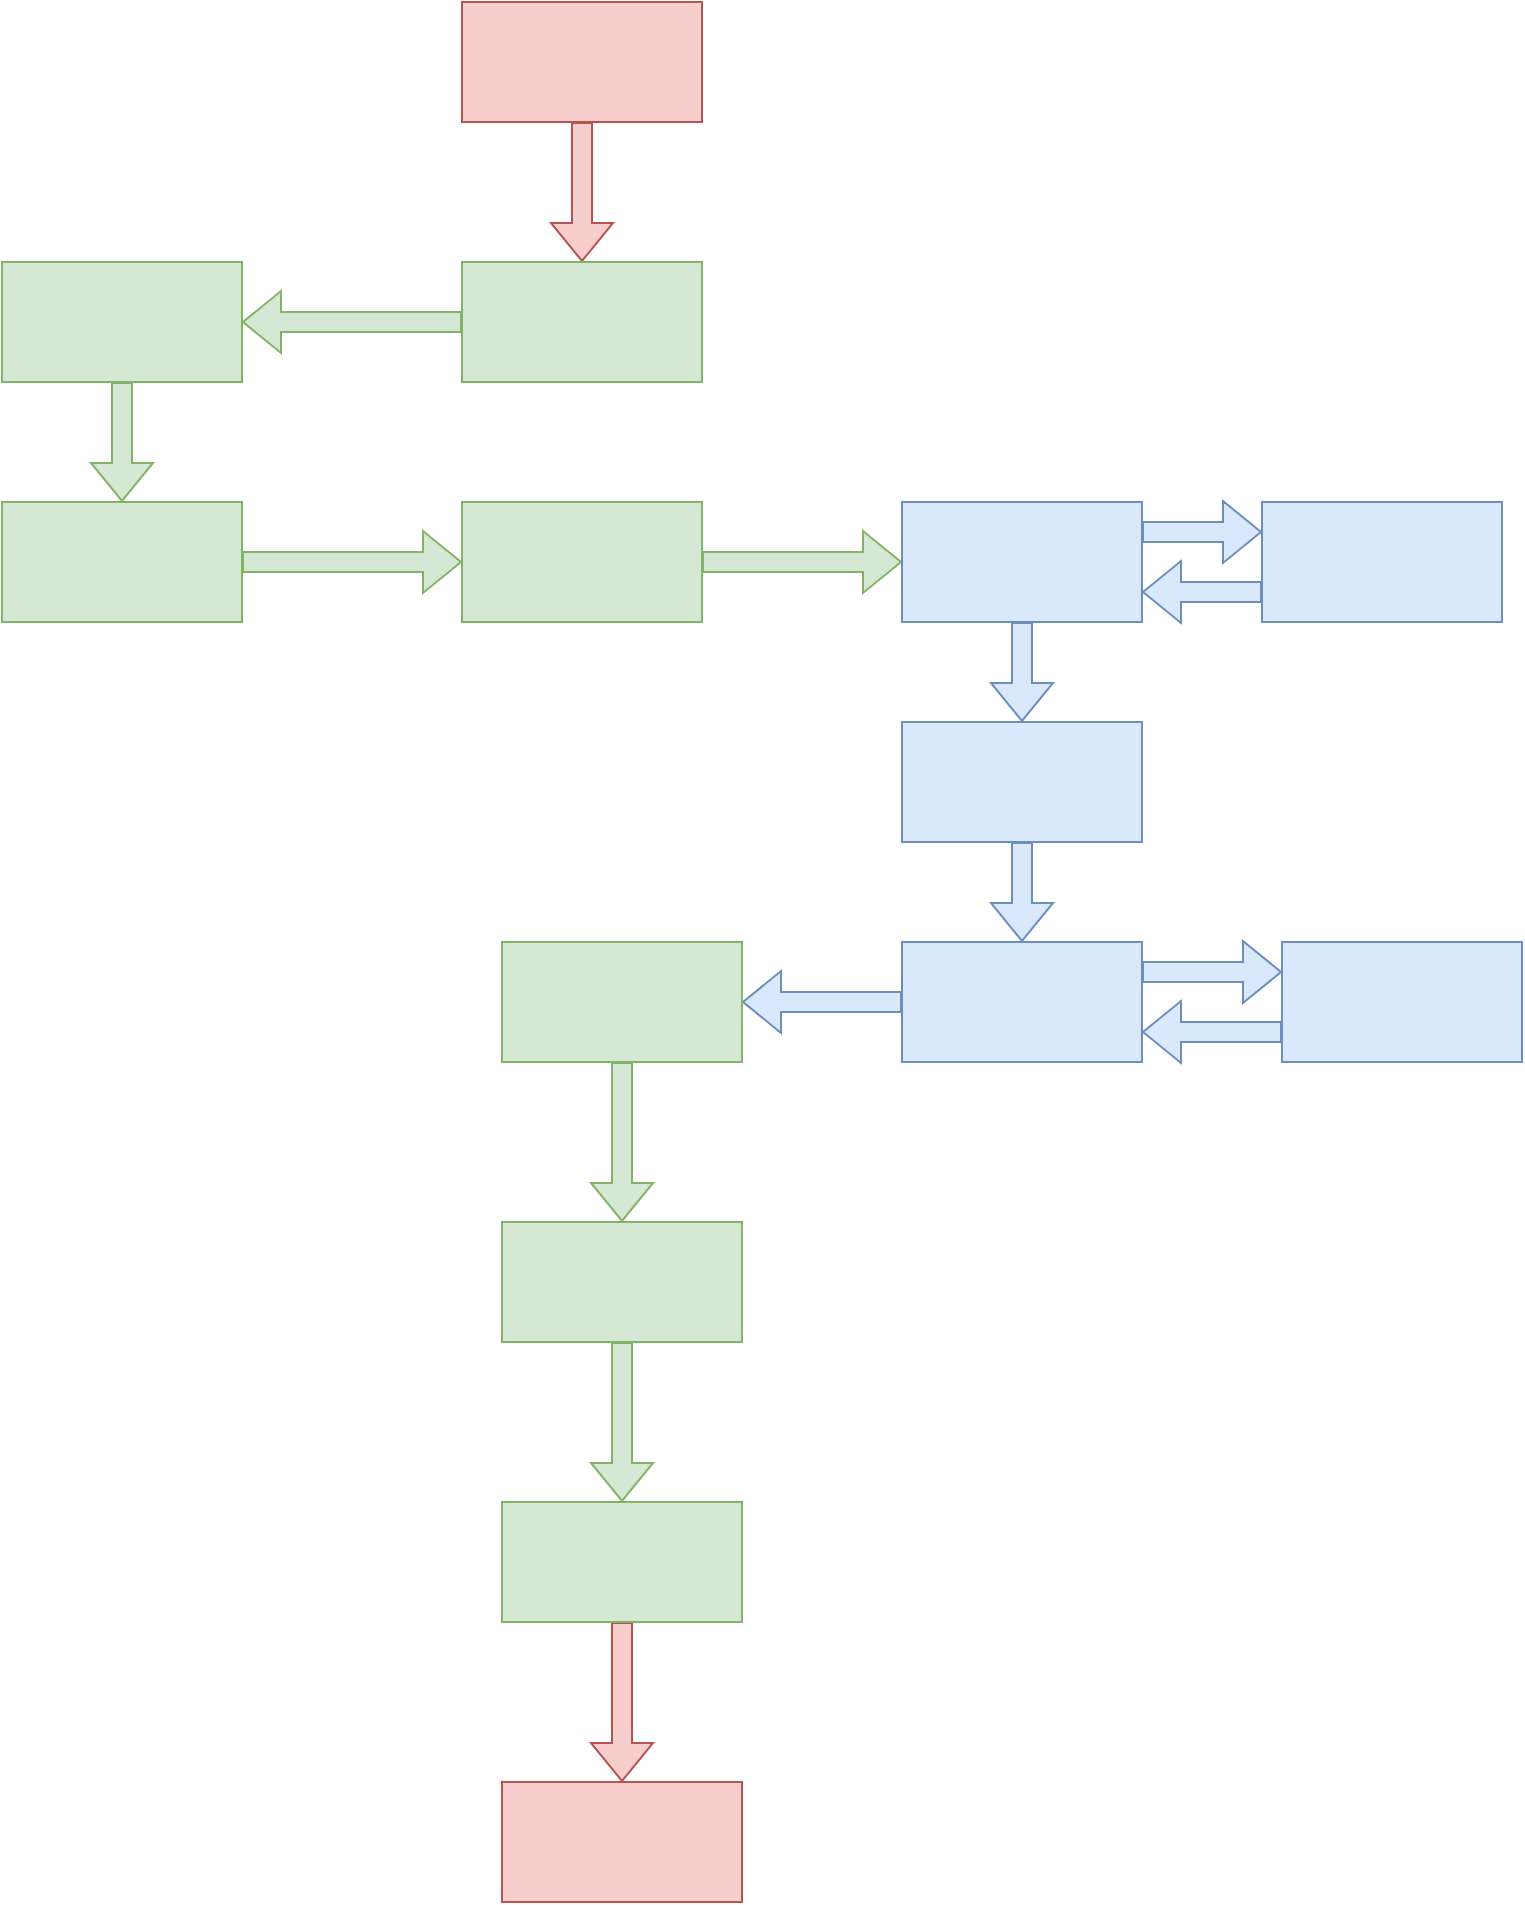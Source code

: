 <mxfile version="17.5.1" type="github"><diagram id="Z9QZm6c8eoxHo2ETA0aJ" name="Page-1"><mxGraphModel dx="1422" dy="762" grid="1" gridSize="10" guides="1" tooltips="1" connect="1" arrows="1" fold="1" page="1" pageScale="1" pageWidth="827" pageHeight="1169" background="none" math="0" shadow="0"><root><mxCell id="0"/><mxCell id="1" parent="0"/><mxCell id="uZUBSTvquDvs18WI79-K-3" value="" style="edgeStyle=orthogonalEdgeStyle;rounded=0;orthogonalLoop=1;jettySize=auto;html=1;fillColor=#f8cecc;strokeColor=#b85450;shape=flexArrow;" edge="1" parent="1" source="uZUBSTvquDvs18WI79-K-1" target="uZUBSTvquDvs18WI79-K-2"><mxGeometry relative="1" as="geometry"/></mxCell><mxCell id="uZUBSTvquDvs18WI79-K-1" value="" style="rounded=0;whiteSpace=wrap;html=1;fillColor=#f8cecc;strokeColor=#b85450;" vertex="1" parent="1"><mxGeometry x="240" y="10" width="120" height="60" as="geometry"/></mxCell><mxCell id="uZUBSTvquDvs18WI79-K-5" value="" style="edgeStyle=orthogonalEdgeStyle;rounded=0;orthogonalLoop=1;jettySize=auto;html=1;shape=flexArrow;fillColor=#d5e8d4;strokeColor=#82b366;" edge="1" parent="1" source="uZUBSTvquDvs18WI79-K-2" target="uZUBSTvquDvs18WI79-K-4"><mxGeometry relative="1" as="geometry"/></mxCell><mxCell id="uZUBSTvquDvs18WI79-K-2" value="" style="rounded=0;whiteSpace=wrap;html=1;fillColor=#d5e8d4;strokeColor=#82b366;" vertex="1" parent="1"><mxGeometry x="240" y="140" width="120" height="60" as="geometry"/></mxCell><mxCell id="uZUBSTvquDvs18WI79-K-44" value="" style="edgeStyle=none;rounded=0;orthogonalLoop=1;jettySize=auto;html=1;fillColor=#d5e8d4;strokeColor=#82b366;shape=flexArrow;" edge="1" parent="1" source="uZUBSTvquDvs18WI79-K-4" target="uZUBSTvquDvs18WI79-K-43"><mxGeometry relative="1" as="geometry"/></mxCell><mxCell id="uZUBSTvquDvs18WI79-K-4" value="" style="rounded=0;whiteSpace=wrap;html=1;fillColor=#d5e8d4;strokeColor=#82b366;" vertex="1" parent="1"><mxGeometry x="10" y="140" width="120" height="60" as="geometry"/></mxCell><mxCell id="uZUBSTvquDvs18WI79-K-46" value="" style="edgeStyle=none;rounded=0;orthogonalLoop=1;jettySize=auto;html=1;shape=flexArrow;fillColor=#d5e8d4;strokeColor=#82b366;" edge="1" parent="1" source="uZUBSTvquDvs18WI79-K-43" target="uZUBSTvquDvs18WI79-K-45"><mxGeometry relative="1" as="geometry"/></mxCell><mxCell id="uZUBSTvquDvs18WI79-K-43" value="" style="rounded=0;whiteSpace=wrap;html=1;fillColor=#d5e8d4;strokeColor=#82b366;" vertex="1" parent="1"><mxGeometry x="10" y="260" width="120" height="60" as="geometry"/></mxCell><mxCell id="uZUBSTvquDvs18WI79-K-48" value="" style="edgeStyle=none;rounded=0;orthogonalLoop=1;jettySize=auto;html=1;fillColor=#d5e8d4;strokeColor=#82b366;shape=flexArrow;" edge="1" parent="1" source="uZUBSTvquDvs18WI79-K-45" target="uZUBSTvquDvs18WI79-K-47"><mxGeometry relative="1" as="geometry"/></mxCell><mxCell id="uZUBSTvquDvs18WI79-K-45" value="" style="rounded=0;whiteSpace=wrap;html=1;fillColor=#d5e8d4;strokeColor=#82b366;" vertex="1" parent="1"><mxGeometry x="240" y="260" width="120" height="60" as="geometry"/></mxCell><mxCell id="uZUBSTvquDvs18WI79-K-50" value="" style="edgeStyle=none;rounded=0;orthogonalLoop=1;jettySize=auto;html=1;fillColor=#dae8fc;strokeColor=#6c8ebf;shape=flexArrow;" edge="1" parent="1" source="uZUBSTvquDvs18WI79-K-47" target="uZUBSTvquDvs18WI79-K-49"><mxGeometry relative="1" as="geometry"/></mxCell><mxCell id="uZUBSTvquDvs18WI79-K-53" value="" style="edgeStyle=none;rounded=0;orthogonalLoop=1;jettySize=auto;html=1;exitX=1;exitY=0.25;exitDx=0;exitDy=0;entryX=0;entryY=0.25;entryDx=0;entryDy=0;fillColor=#dae8fc;strokeColor=#6c8ebf;shape=flexArrow;" edge="1" parent="1" source="uZUBSTvquDvs18WI79-K-47" target="uZUBSTvquDvs18WI79-K-51"><mxGeometry relative="1" as="geometry"/></mxCell><mxCell id="uZUBSTvquDvs18WI79-K-47" value="" style="rounded=0;whiteSpace=wrap;html=1;fillColor=#dae8fc;strokeColor=#6c8ebf;" vertex="1" parent="1"><mxGeometry x="460" y="260" width="120" height="60" as="geometry"/></mxCell><mxCell id="uZUBSTvquDvs18WI79-K-60" value="" style="edgeStyle=none;rounded=0;orthogonalLoop=1;jettySize=auto;html=1;fillColor=#dae8fc;strokeColor=#6c8ebf;shape=flexArrow;" edge="1" parent="1" source="uZUBSTvquDvs18WI79-K-49" target="uZUBSTvquDvs18WI79-K-59"><mxGeometry relative="1" as="geometry"/></mxCell><mxCell id="uZUBSTvquDvs18WI79-K-49" value="" style="rounded=0;whiteSpace=wrap;html=1;fillColor=#dae8fc;strokeColor=#6c8ebf;" vertex="1" parent="1"><mxGeometry x="460" y="370" width="120" height="60" as="geometry"/></mxCell><mxCell id="uZUBSTvquDvs18WI79-K-52" value="" style="edgeStyle=none;rounded=0;orthogonalLoop=1;jettySize=auto;html=1;exitX=0;exitY=0.75;exitDx=0;exitDy=0;entryX=1;entryY=0.75;entryDx=0;entryDy=0;shape=flexArrow;fillColor=#dae8fc;strokeColor=#6c8ebf;" edge="1" parent="1" source="uZUBSTvquDvs18WI79-K-51" target="uZUBSTvquDvs18WI79-K-47"><mxGeometry relative="1" as="geometry"/></mxCell><mxCell id="uZUBSTvquDvs18WI79-K-51" value="" style="rounded=0;whiteSpace=wrap;html=1;fillColor=#dae8fc;strokeColor=#6c8ebf;" vertex="1" parent="1"><mxGeometry x="640" y="260" width="120" height="60" as="geometry"/></mxCell><mxCell id="uZUBSTvquDvs18WI79-K-56" value="" style="edgeStyle=none;rounded=0;orthogonalLoop=1;jettySize=auto;html=1;exitX=1;exitY=0.25;exitDx=0;exitDy=0;entryX=0;entryY=0.25;entryDx=0;entryDy=0;fillColor=#dae8fc;strokeColor=#6c8ebf;shape=flexArrow;" edge="1" parent="1" target="uZUBSTvquDvs18WI79-K-58" source="uZUBSTvquDvs18WI79-K-59"><mxGeometry relative="1" as="geometry"><mxPoint x="590" y="455" as="sourcePoint"/></mxGeometry></mxCell><mxCell id="uZUBSTvquDvs18WI79-K-57" value="" style="edgeStyle=none;rounded=0;orthogonalLoop=1;jettySize=auto;html=1;exitX=0;exitY=0.75;exitDx=0;exitDy=0;entryX=1;entryY=0.75;entryDx=0;entryDy=0;shape=flexArrow;fillColor=#dae8fc;strokeColor=#6c8ebf;" edge="1" parent="1" source="uZUBSTvquDvs18WI79-K-58" target="uZUBSTvquDvs18WI79-K-59"><mxGeometry relative="1" as="geometry"><mxPoint x="590" y="485" as="targetPoint"/></mxGeometry></mxCell><mxCell id="uZUBSTvquDvs18WI79-K-58" value="" style="rounded=0;whiteSpace=wrap;html=1;fillColor=#dae8fc;strokeColor=#6c8ebf;" vertex="1" parent="1"><mxGeometry x="650" y="480" width="120" height="60" as="geometry"/></mxCell><mxCell id="uZUBSTvquDvs18WI79-K-62" value="" style="edgeStyle=none;rounded=0;orthogonalLoop=1;jettySize=auto;html=1;fillColor=#dae8fc;strokeColor=#6c8ebf;shape=flexArrow;" edge="1" parent="1" source="uZUBSTvquDvs18WI79-K-59" target="uZUBSTvquDvs18WI79-K-61"><mxGeometry relative="1" as="geometry"/></mxCell><mxCell id="uZUBSTvquDvs18WI79-K-59" value="" style="rounded=0;whiteSpace=wrap;html=1;fillColor=#dae8fc;strokeColor=#6c8ebf;" vertex="1" parent="1"><mxGeometry x="460" y="480" width="120" height="60" as="geometry"/></mxCell><mxCell id="uZUBSTvquDvs18WI79-K-64" value="" style="edgeStyle=none;rounded=0;orthogonalLoop=1;jettySize=auto;html=1;shape=flexArrow;fillColor=#d5e8d4;strokeColor=#82b366;" edge="1" parent="1" source="uZUBSTvquDvs18WI79-K-61" target="uZUBSTvquDvs18WI79-K-63"><mxGeometry relative="1" as="geometry"/></mxCell><mxCell id="uZUBSTvquDvs18WI79-K-61" value="" style="rounded=0;whiteSpace=wrap;html=1;fillColor=#d5e8d4;strokeColor=#82b366;" vertex="1" parent="1"><mxGeometry x="260" y="480" width="120" height="60" as="geometry"/></mxCell><mxCell id="uZUBSTvquDvs18WI79-K-66" value="" style="edgeStyle=none;rounded=0;orthogonalLoop=1;jettySize=auto;html=1;shape=flexArrow;fillColor=#d5e8d4;strokeColor=#82b366;" edge="1" parent="1" source="uZUBSTvquDvs18WI79-K-63" target="uZUBSTvquDvs18WI79-K-65"><mxGeometry relative="1" as="geometry"/></mxCell><mxCell id="uZUBSTvquDvs18WI79-K-63" value="" style="rounded=0;whiteSpace=wrap;html=1;fillColor=#d5e8d4;strokeColor=#82b366;" vertex="1" parent="1"><mxGeometry x="260" y="620" width="120" height="60" as="geometry"/></mxCell><mxCell id="uZUBSTvquDvs18WI79-K-68" value="" style="edgeStyle=none;rounded=0;orthogonalLoop=1;jettySize=auto;html=1;fillColor=#f8cecc;strokeColor=#b85450;shape=flexArrow;" edge="1" parent="1" source="uZUBSTvquDvs18WI79-K-65" target="uZUBSTvquDvs18WI79-K-67"><mxGeometry relative="1" as="geometry"/></mxCell><mxCell id="uZUBSTvquDvs18WI79-K-65" value="" style="rounded=0;whiteSpace=wrap;html=1;fillColor=#d5e8d4;strokeColor=#82b366;" vertex="1" parent="1"><mxGeometry x="260" y="760" width="120" height="60" as="geometry"/></mxCell><mxCell id="uZUBSTvquDvs18WI79-K-67" value="" style="rounded=0;whiteSpace=wrap;html=1;fillColor=#f8cecc;strokeColor=#b85450;" vertex="1" parent="1"><mxGeometry x="260" y="900" width="120" height="60" as="geometry"/></mxCell></root></mxGraphModel></diagram></mxfile>